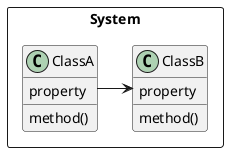 @startuml

rectangle System{
    class ClassA{
        property
        method()
    }
    class ClassB{
        property
        method()
    }
}

ClassA->ClassB

@enduml